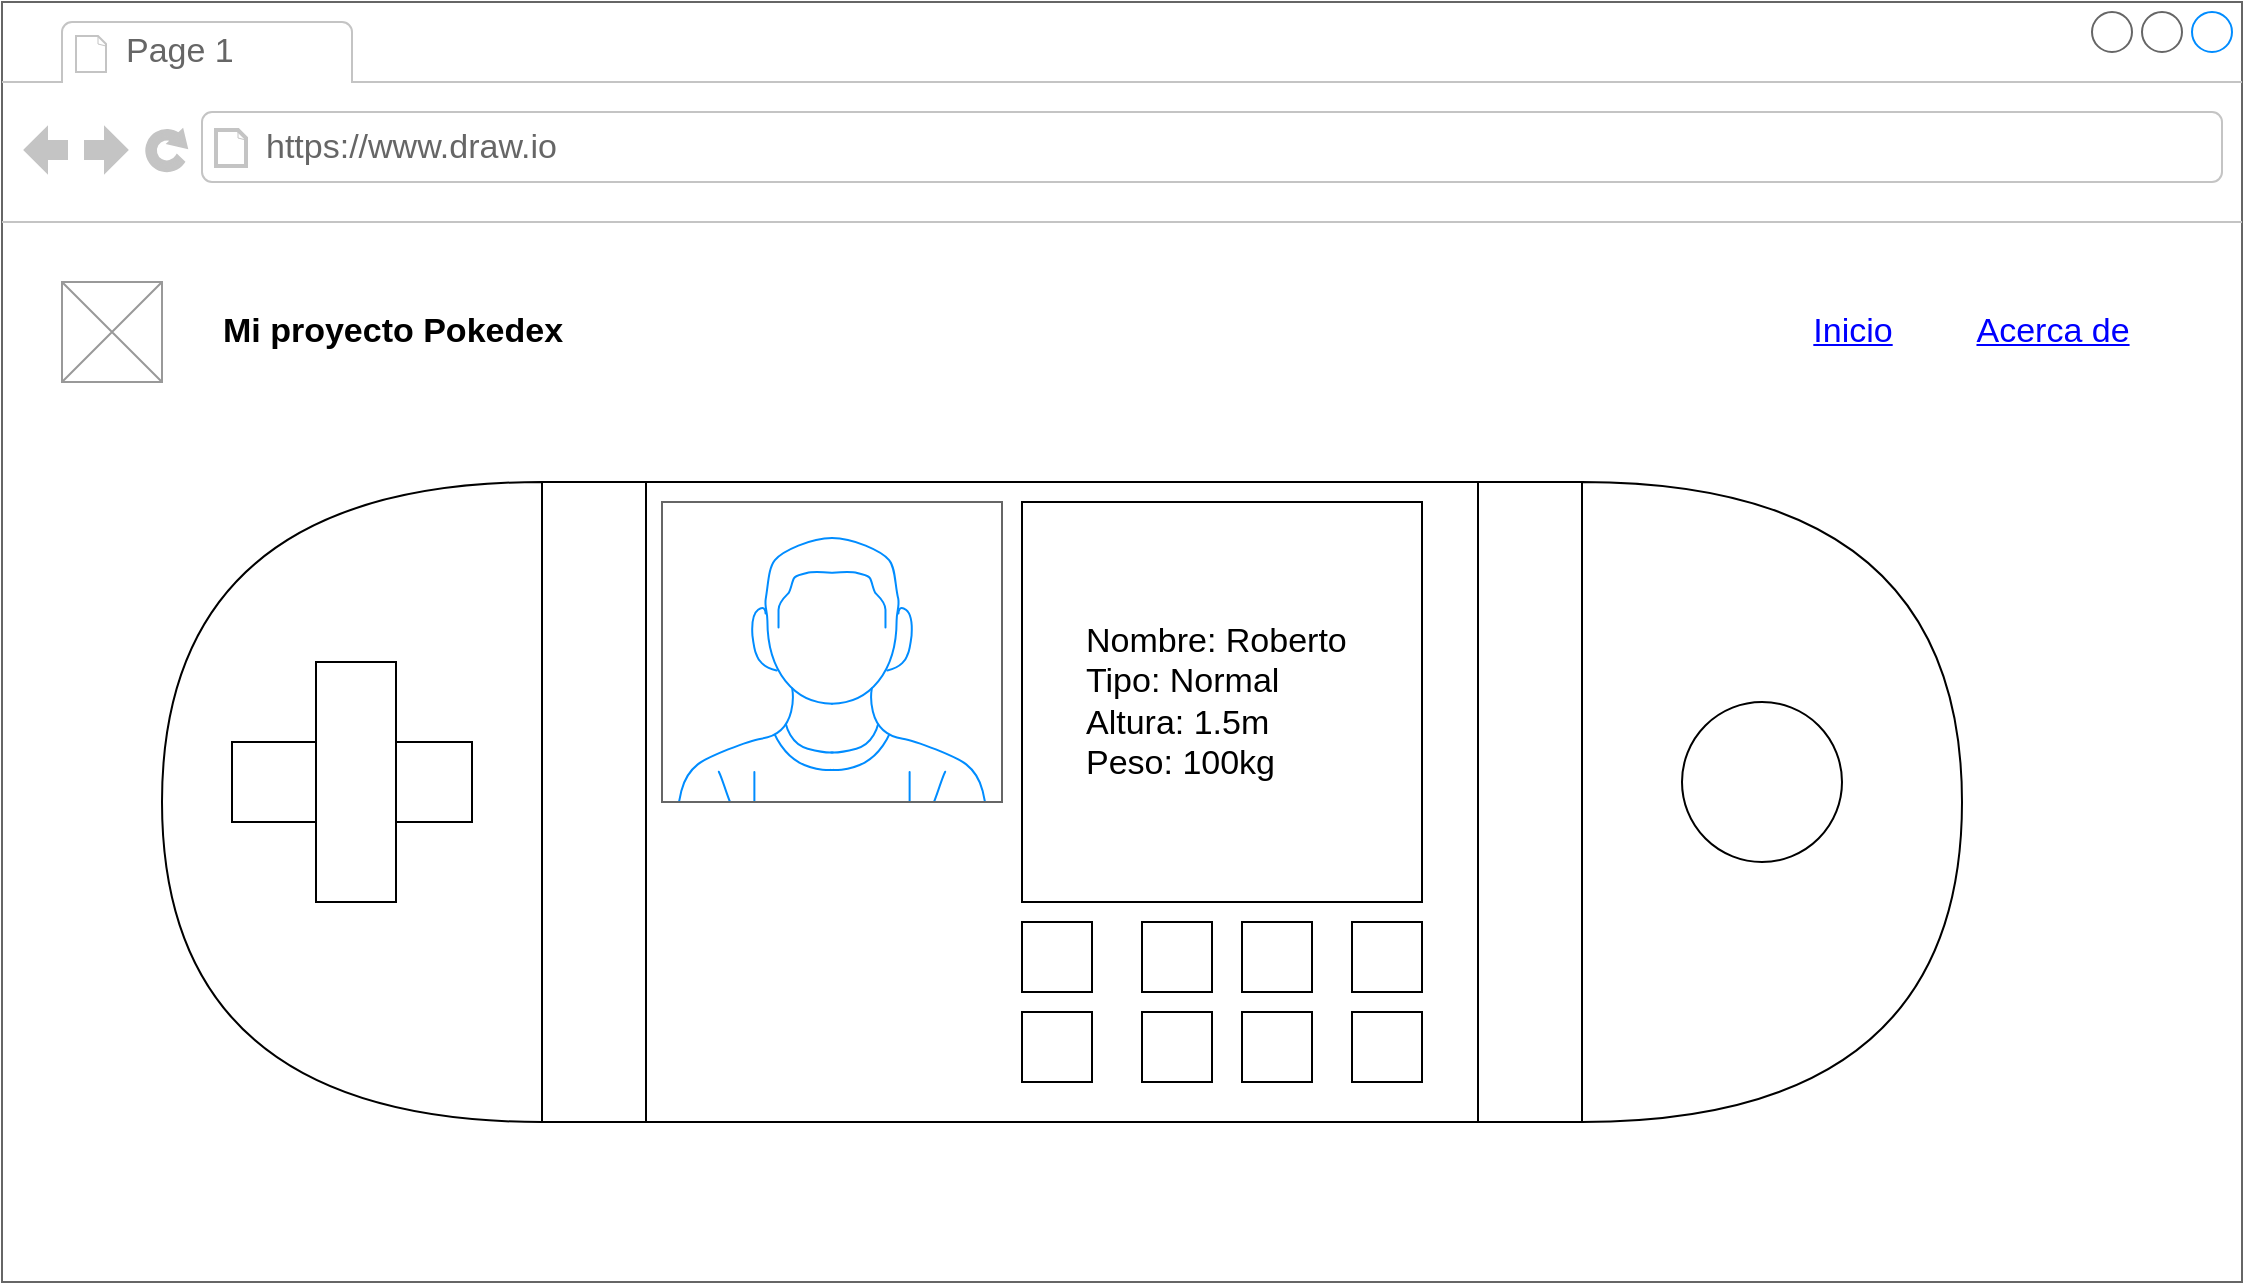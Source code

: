 <mxfile version="16.6.4" type="github">
  <diagram id="piDafpqhtRUU5qUU-vj8" name="Page-1">
    <mxGraphModel dx="2249" dy="754" grid="1" gridSize="10" guides="1" tooltips="1" connect="1" arrows="1" fold="1" page="1" pageScale="1" pageWidth="827" pageHeight="1169" math="0" shadow="0">
      <root>
        <mxCell id="0" />
        <mxCell id="1" parent="0" />
        <mxCell id="XkjofWF6A_kej25RU34y-1" value="" style="strokeWidth=1;shadow=0;dashed=0;align=center;html=1;shape=mxgraph.mockup.containers.browserWindow;rSize=0;strokeColor=#666666;strokeColor2=#008cff;strokeColor3=#c4c4c4;mainText=,;recursiveResize=0;" vertex="1" parent="1">
          <mxGeometry x="-350" y="80" width="1120" height="640" as="geometry" />
        </mxCell>
        <mxCell id="XkjofWF6A_kej25RU34y-2" value="Page 1" style="strokeWidth=1;shadow=0;dashed=0;align=center;html=1;shape=mxgraph.mockup.containers.anchor;fontSize=17;fontColor=#666666;align=left;" vertex="1" parent="XkjofWF6A_kej25RU34y-1">
          <mxGeometry x="60" y="12" width="110" height="26" as="geometry" />
        </mxCell>
        <mxCell id="XkjofWF6A_kej25RU34y-3" value="https://www.draw.io" style="strokeWidth=1;shadow=0;dashed=0;align=center;html=1;shape=mxgraph.mockup.containers.anchor;rSize=0;fontSize=17;fontColor=#666666;align=left;" vertex="1" parent="XkjofWF6A_kej25RU34y-1">
          <mxGeometry x="130" y="60" width="250" height="26" as="geometry" />
        </mxCell>
        <mxCell id="XkjofWF6A_kej25RU34y-4" value="" style="verticalLabelPosition=bottom;shadow=0;dashed=0;align=center;html=1;verticalAlign=top;strokeWidth=1;shape=mxgraph.mockup.graphics.simpleIcon;strokeColor=#999999;" vertex="1" parent="XkjofWF6A_kej25RU34y-1">
          <mxGeometry x="30" y="140" width="50" height="50" as="geometry" />
        </mxCell>
        <mxCell id="XkjofWF6A_kej25RU34y-10" value="Mi proyecto Pokedex" style="text;html=1;resizable=0;autosize=1;align=center;verticalAlign=middle;points=[];fillColor=none;strokeColor=none;rounded=0;fontStyle=1;fontSize=17;" vertex="1" parent="XkjofWF6A_kej25RU34y-1">
          <mxGeometry x="100" y="150" width="190" height="30" as="geometry" />
        </mxCell>
        <mxCell id="XkjofWF6A_kej25RU34y-11" value="Inicio" style="shape=rectangle;strokeColor=none;fillColor=none;linkText=;fontSize=17;fontColor=#0000ff;fontStyle=4;html=1;align=center;" vertex="1" parent="XkjofWF6A_kej25RU34y-1">
          <mxGeometry x="850" y="150" width="150" height="30" as="geometry" />
        </mxCell>
        <mxCell id="XkjofWF6A_kej25RU34y-12" value="Acerca de" style="shape=rectangle;strokeColor=none;fillColor=none;linkText=;fontSize=17;fontColor=#0000ff;fontStyle=4;html=1;align=center;" vertex="1" parent="XkjofWF6A_kej25RU34y-1">
          <mxGeometry x="950" y="150" width="150" height="30" as="geometry" />
        </mxCell>
        <mxCell id="XkjofWF6A_kej25RU34y-16" value="" style="shape=or;whiteSpace=wrap;html=1;fontSize=17;rotation=-180;" vertex="1" parent="XkjofWF6A_kej25RU34y-1">
          <mxGeometry x="80" y="240" width="190" height="320" as="geometry" />
        </mxCell>
        <mxCell id="XkjofWF6A_kej25RU34y-17" value="" style="shape=process;whiteSpace=wrap;html=1;backgroundOutline=1;fontSize=17;" vertex="1" parent="XkjofWF6A_kej25RU34y-1">
          <mxGeometry x="270" y="240" width="520" height="320" as="geometry" />
        </mxCell>
        <mxCell id="XkjofWF6A_kej25RU34y-18" value="" style="shape=or;whiteSpace=wrap;html=1;fontSize=17;rotation=0;" vertex="1" parent="XkjofWF6A_kej25RU34y-1">
          <mxGeometry x="790" y="240" width="190" height="320" as="geometry" />
        </mxCell>
        <mxCell id="XkjofWF6A_kej25RU34y-19" value="" style="whiteSpace=wrap;html=1;aspect=fixed;fontSize=17;" vertex="1" parent="XkjofWF6A_kej25RU34y-1">
          <mxGeometry x="510" y="250" width="200" height="200" as="geometry" />
        </mxCell>
        <mxCell id="XkjofWF6A_kej25RU34y-20" value="" style="verticalLabelPosition=bottom;shadow=0;dashed=0;align=center;html=1;verticalAlign=top;strokeWidth=1;shape=mxgraph.mockup.containers.userMale;strokeColor=#666666;strokeColor2=#008cff;fontSize=17;" vertex="1" parent="XkjofWF6A_kej25RU34y-1">
          <mxGeometry x="330" y="250" width="170" height="150" as="geometry" />
        </mxCell>
        <mxCell id="XkjofWF6A_kej25RU34y-21" value="" style="ellipse;whiteSpace=wrap;html=1;aspect=fixed;fontSize=17;" vertex="1" parent="XkjofWF6A_kej25RU34y-1">
          <mxGeometry x="840" y="350" width="80" height="80" as="geometry" />
        </mxCell>
        <mxCell id="XkjofWF6A_kej25RU34y-22" value="" style="rounded=0;whiteSpace=wrap;html=1;fontSize=17;" vertex="1" parent="XkjofWF6A_kej25RU34y-1">
          <mxGeometry x="115" y="370" width="120" height="40" as="geometry" />
        </mxCell>
        <mxCell id="XkjofWF6A_kej25RU34y-23" value="" style="rounded=0;whiteSpace=wrap;html=1;fontSize=17;rotation=90;" vertex="1" parent="XkjofWF6A_kej25RU34y-1">
          <mxGeometry x="117" y="370" width="120" height="40" as="geometry" />
        </mxCell>
        <mxCell id="XkjofWF6A_kej25RU34y-26" value="" style="whiteSpace=wrap;html=1;aspect=fixed;fontSize=17;" vertex="1" parent="XkjofWF6A_kej25RU34y-1">
          <mxGeometry x="570" y="460" width="35" height="35" as="geometry" />
        </mxCell>
        <mxCell id="XkjofWF6A_kej25RU34y-43" value="" style="whiteSpace=wrap;html=1;aspect=fixed;fontSize=17;" vertex="1" parent="XkjofWF6A_kej25RU34y-1">
          <mxGeometry x="510" y="460" width="35" height="35" as="geometry" />
        </mxCell>
        <mxCell id="XkjofWF6A_kej25RU34y-44" value="" style="whiteSpace=wrap;html=1;aspect=fixed;fontSize=17;" vertex="1" parent="XkjofWF6A_kej25RU34y-1">
          <mxGeometry x="620" y="460" width="35" height="35" as="geometry" />
        </mxCell>
        <mxCell id="XkjofWF6A_kej25RU34y-45" value="" style="whiteSpace=wrap;html=1;aspect=fixed;fontSize=17;" vertex="1" parent="XkjofWF6A_kej25RU34y-1">
          <mxGeometry x="675" y="460" width="35" height="35" as="geometry" />
        </mxCell>
        <mxCell id="XkjofWF6A_kej25RU34y-47" value="" style="whiteSpace=wrap;html=1;aspect=fixed;fontSize=17;" vertex="1" parent="XkjofWF6A_kej25RU34y-1">
          <mxGeometry x="570" y="505" width="35" height="35" as="geometry" />
        </mxCell>
        <mxCell id="XkjofWF6A_kej25RU34y-48" value="" style="whiteSpace=wrap;html=1;aspect=fixed;fontSize=17;" vertex="1" parent="XkjofWF6A_kej25RU34y-1">
          <mxGeometry x="510" y="505" width="35" height="35" as="geometry" />
        </mxCell>
        <mxCell id="XkjofWF6A_kej25RU34y-49" value="" style="whiteSpace=wrap;html=1;aspect=fixed;fontSize=17;" vertex="1" parent="XkjofWF6A_kej25RU34y-1">
          <mxGeometry x="620" y="505" width="35" height="35" as="geometry" />
        </mxCell>
        <mxCell id="XkjofWF6A_kej25RU34y-50" value="" style="whiteSpace=wrap;html=1;aspect=fixed;fontSize=17;" vertex="1" parent="XkjofWF6A_kej25RU34y-1">
          <mxGeometry x="675" y="505" width="35" height="35" as="geometry" />
        </mxCell>
        <mxCell id="XkjofWF6A_kej25RU34y-51" value="Nombre: Roberto&lt;br&gt;Tipo: Normal&lt;br&gt;Altura: 1.5m&lt;br&gt;Peso: 100kg" style="text;html=1;strokeColor=none;fillColor=none;align=left;verticalAlign=middle;whiteSpace=wrap;rounded=0;fontSize=17;" vertex="1" parent="XkjofWF6A_kej25RU34y-1">
          <mxGeometry x="540" y="290" width="180" height="120" as="geometry" />
        </mxCell>
      </root>
    </mxGraphModel>
  </diagram>
</mxfile>
